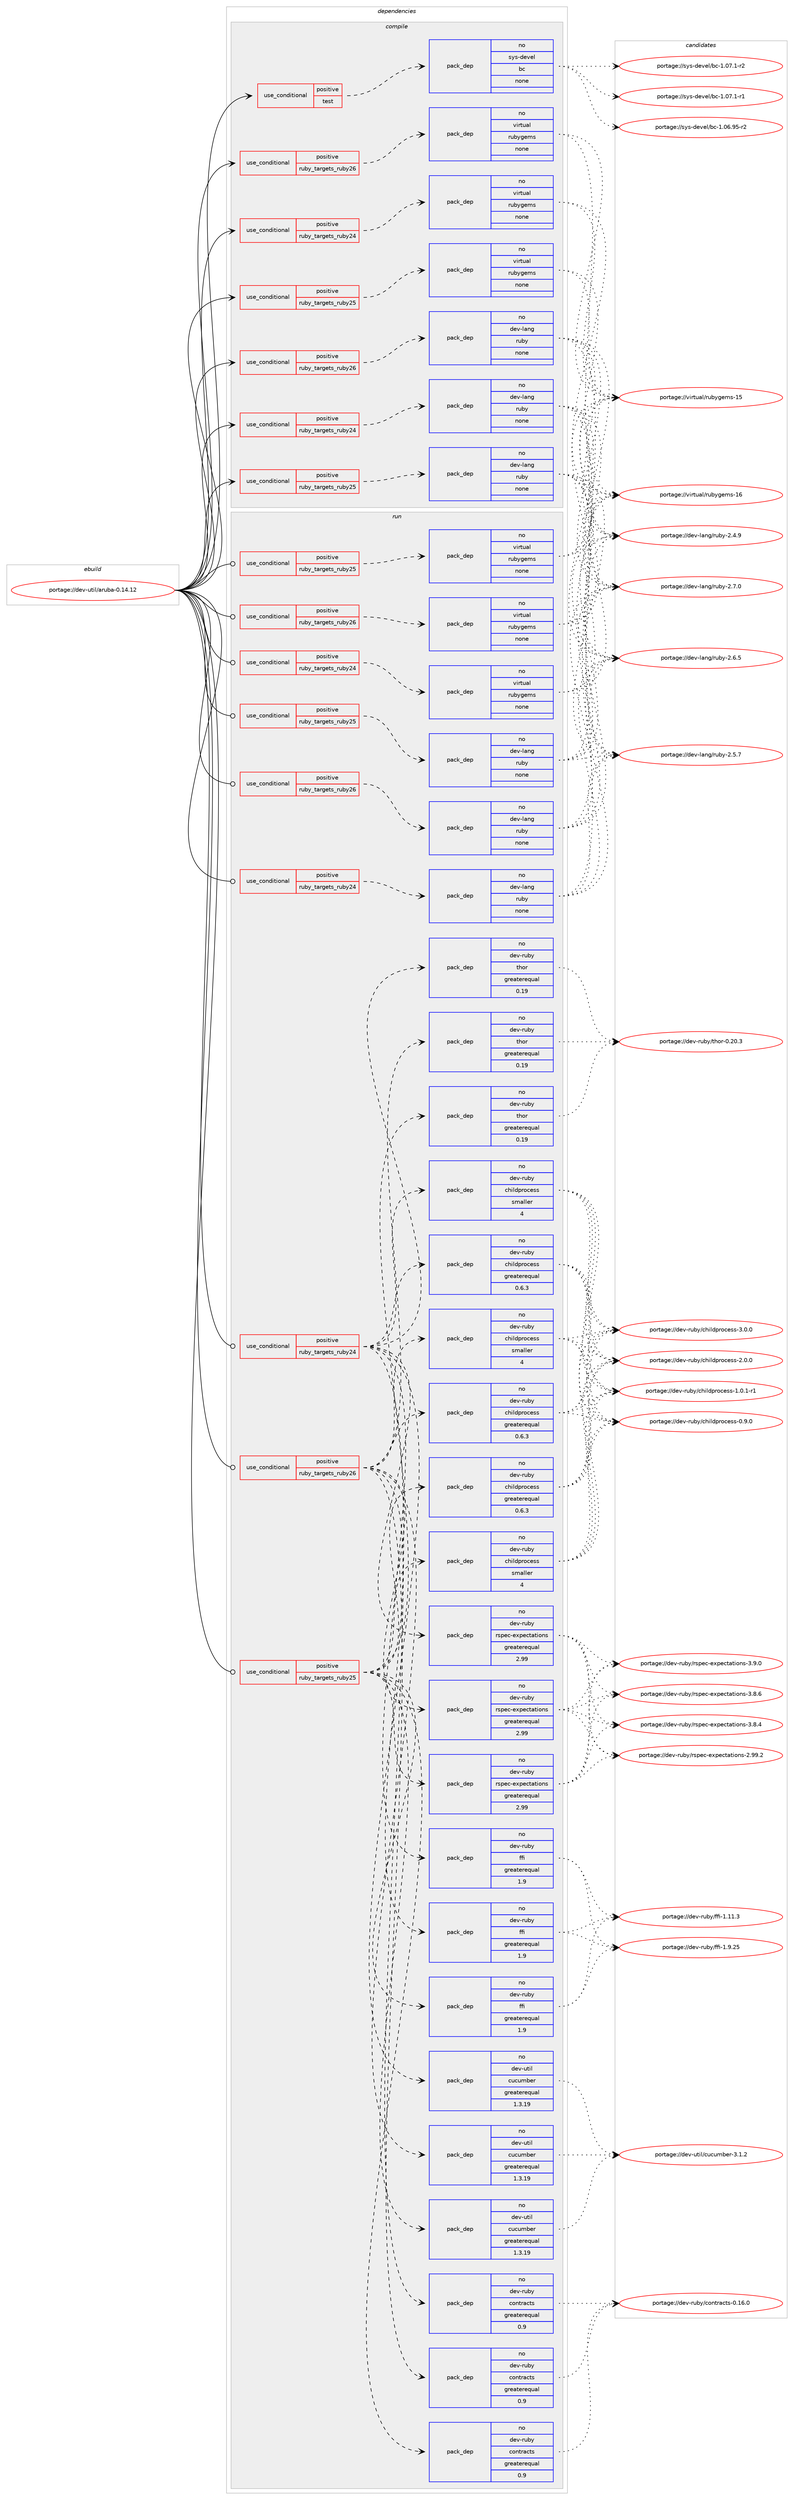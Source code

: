 digraph prolog {

# *************
# Graph options
# *************

newrank=true;
concentrate=true;
compound=true;
graph [rankdir=LR,fontname=Helvetica,fontsize=10,ranksep=1.5];#, ranksep=2.5, nodesep=0.2];
edge  [arrowhead=vee];
node  [fontname=Helvetica,fontsize=10];

# **********
# The ebuild
# **********

subgraph cluster_leftcol {
color=gray;
rank=same;
label=<<i>ebuild</i>>;
id [label="portage://dev-util/aruba-0.14.12", color=red, width=4, href="../dev-util/aruba-0.14.12.svg"];
}

# ****************
# The dependencies
# ****************

subgraph cluster_midcol {
color=gray;
label=<<i>dependencies</i>>;
subgraph cluster_compile {
fillcolor="#eeeeee";
style=filled;
label=<<i>compile</i>>;
subgraph cond63752 {
dependency306881 [label=<<TABLE BORDER="0" CELLBORDER="1" CELLSPACING="0" CELLPADDING="4"><TR><TD ROWSPAN="3" CELLPADDING="10">use_conditional</TD></TR><TR><TD>positive</TD></TR><TR><TD>ruby_targets_ruby24</TD></TR></TABLE>>, shape=none, color=red];
subgraph pack238443 {
dependency306882 [label=<<TABLE BORDER="0" CELLBORDER="1" CELLSPACING="0" CELLPADDING="4" WIDTH="220"><TR><TD ROWSPAN="6" CELLPADDING="30">pack_dep</TD></TR><TR><TD WIDTH="110">no</TD></TR><TR><TD>dev-lang</TD></TR><TR><TD>ruby</TD></TR><TR><TD>none</TD></TR><TR><TD></TD></TR></TABLE>>, shape=none, color=blue];
}
dependency306881:e -> dependency306882:w [weight=20,style="dashed",arrowhead="vee"];
}
id:e -> dependency306881:w [weight=20,style="solid",arrowhead="vee"];
subgraph cond63753 {
dependency306883 [label=<<TABLE BORDER="0" CELLBORDER="1" CELLSPACING="0" CELLPADDING="4"><TR><TD ROWSPAN="3" CELLPADDING="10">use_conditional</TD></TR><TR><TD>positive</TD></TR><TR><TD>ruby_targets_ruby24</TD></TR></TABLE>>, shape=none, color=red];
subgraph pack238444 {
dependency306884 [label=<<TABLE BORDER="0" CELLBORDER="1" CELLSPACING="0" CELLPADDING="4" WIDTH="220"><TR><TD ROWSPAN="6" CELLPADDING="30">pack_dep</TD></TR><TR><TD WIDTH="110">no</TD></TR><TR><TD>virtual</TD></TR><TR><TD>rubygems</TD></TR><TR><TD>none</TD></TR><TR><TD></TD></TR></TABLE>>, shape=none, color=blue];
}
dependency306883:e -> dependency306884:w [weight=20,style="dashed",arrowhead="vee"];
}
id:e -> dependency306883:w [weight=20,style="solid",arrowhead="vee"];
subgraph cond63754 {
dependency306885 [label=<<TABLE BORDER="0" CELLBORDER="1" CELLSPACING="0" CELLPADDING="4"><TR><TD ROWSPAN="3" CELLPADDING="10">use_conditional</TD></TR><TR><TD>positive</TD></TR><TR><TD>ruby_targets_ruby25</TD></TR></TABLE>>, shape=none, color=red];
subgraph pack238445 {
dependency306886 [label=<<TABLE BORDER="0" CELLBORDER="1" CELLSPACING="0" CELLPADDING="4" WIDTH="220"><TR><TD ROWSPAN="6" CELLPADDING="30">pack_dep</TD></TR><TR><TD WIDTH="110">no</TD></TR><TR><TD>dev-lang</TD></TR><TR><TD>ruby</TD></TR><TR><TD>none</TD></TR><TR><TD></TD></TR></TABLE>>, shape=none, color=blue];
}
dependency306885:e -> dependency306886:w [weight=20,style="dashed",arrowhead="vee"];
}
id:e -> dependency306885:w [weight=20,style="solid",arrowhead="vee"];
subgraph cond63755 {
dependency306887 [label=<<TABLE BORDER="0" CELLBORDER="1" CELLSPACING="0" CELLPADDING="4"><TR><TD ROWSPAN="3" CELLPADDING="10">use_conditional</TD></TR><TR><TD>positive</TD></TR><TR><TD>ruby_targets_ruby25</TD></TR></TABLE>>, shape=none, color=red];
subgraph pack238446 {
dependency306888 [label=<<TABLE BORDER="0" CELLBORDER="1" CELLSPACING="0" CELLPADDING="4" WIDTH="220"><TR><TD ROWSPAN="6" CELLPADDING="30">pack_dep</TD></TR><TR><TD WIDTH="110">no</TD></TR><TR><TD>virtual</TD></TR><TR><TD>rubygems</TD></TR><TR><TD>none</TD></TR><TR><TD></TD></TR></TABLE>>, shape=none, color=blue];
}
dependency306887:e -> dependency306888:w [weight=20,style="dashed",arrowhead="vee"];
}
id:e -> dependency306887:w [weight=20,style="solid",arrowhead="vee"];
subgraph cond63756 {
dependency306889 [label=<<TABLE BORDER="0" CELLBORDER="1" CELLSPACING="0" CELLPADDING="4"><TR><TD ROWSPAN="3" CELLPADDING="10">use_conditional</TD></TR><TR><TD>positive</TD></TR><TR><TD>ruby_targets_ruby26</TD></TR></TABLE>>, shape=none, color=red];
subgraph pack238447 {
dependency306890 [label=<<TABLE BORDER="0" CELLBORDER="1" CELLSPACING="0" CELLPADDING="4" WIDTH="220"><TR><TD ROWSPAN="6" CELLPADDING="30">pack_dep</TD></TR><TR><TD WIDTH="110">no</TD></TR><TR><TD>dev-lang</TD></TR><TR><TD>ruby</TD></TR><TR><TD>none</TD></TR><TR><TD></TD></TR></TABLE>>, shape=none, color=blue];
}
dependency306889:e -> dependency306890:w [weight=20,style="dashed",arrowhead="vee"];
}
id:e -> dependency306889:w [weight=20,style="solid",arrowhead="vee"];
subgraph cond63757 {
dependency306891 [label=<<TABLE BORDER="0" CELLBORDER="1" CELLSPACING="0" CELLPADDING="4"><TR><TD ROWSPAN="3" CELLPADDING="10">use_conditional</TD></TR><TR><TD>positive</TD></TR><TR><TD>ruby_targets_ruby26</TD></TR></TABLE>>, shape=none, color=red];
subgraph pack238448 {
dependency306892 [label=<<TABLE BORDER="0" CELLBORDER="1" CELLSPACING="0" CELLPADDING="4" WIDTH="220"><TR><TD ROWSPAN="6" CELLPADDING="30">pack_dep</TD></TR><TR><TD WIDTH="110">no</TD></TR><TR><TD>virtual</TD></TR><TR><TD>rubygems</TD></TR><TR><TD>none</TD></TR><TR><TD></TD></TR></TABLE>>, shape=none, color=blue];
}
dependency306891:e -> dependency306892:w [weight=20,style="dashed",arrowhead="vee"];
}
id:e -> dependency306891:w [weight=20,style="solid",arrowhead="vee"];
subgraph cond63758 {
dependency306893 [label=<<TABLE BORDER="0" CELLBORDER="1" CELLSPACING="0" CELLPADDING="4"><TR><TD ROWSPAN="3" CELLPADDING="10">use_conditional</TD></TR><TR><TD>positive</TD></TR><TR><TD>test</TD></TR></TABLE>>, shape=none, color=red];
subgraph pack238449 {
dependency306894 [label=<<TABLE BORDER="0" CELLBORDER="1" CELLSPACING="0" CELLPADDING="4" WIDTH="220"><TR><TD ROWSPAN="6" CELLPADDING="30">pack_dep</TD></TR><TR><TD WIDTH="110">no</TD></TR><TR><TD>sys-devel</TD></TR><TR><TD>bc</TD></TR><TR><TD>none</TD></TR><TR><TD></TD></TR></TABLE>>, shape=none, color=blue];
}
dependency306893:e -> dependency306894:w [weight=20,style="dashed",arrowhead="vee"];
}
id:e -> dependency306893:w [weight=20,style="solid",arrowhead="vee"];
}
subgraph cluster_compileandrun {
fillcolor="#eeeeee";
style=filled;
label=<<i>compile and run</i>>;
}
subgraph cluster_run {
fillcolor="#eeeeee";
style=filled;
label=<<i>run</i>>;
subgraph cond63759 {
dependency306895 [label=<<TABLE BORDER="0" CELLBORDER="1" CELLSPACING="0" CELLPADDING="4"><TR><TD ROWSPAN="3" CELLPADDING="10">use_conditional</TD></TR><TR><TD>positive</TD></TR><TR><TD>ruby_targets_ruby24</TD></TR></TABLE>>, shape=none, color=red];
subgraph pack238450 {
dependency306896 [label=<<TABLE BORDER="0" CELLBORDER="1" CELLSPACING="0" CELLPADDING="4" WIDTH="220"><TR><TD ROWSPAN="6" CELLPADDING="30">pack_dep</TD></TR><TR><TD WIDTH="110">no</TD></TR><TR><TD>dev-lang</TD></TR><TR><TD>ruby</TD></TR><TR><TD>none</TD></TR><TR><TD></TD></TR></TABLE>>, shape=none, color=blue];
}
dependency306895:e -> dependency306896:w [weight=20,style="dashed",arrowhead="vee"];
}
id:e -> dependency306895:w [weight=20,style="solid",arrowhead="odot"];
subgraph cond63760 {
dependency306897 [label=<<TABLE BORDER="0" CELLBORDER="1" CELLSPACING="0" CELLPADDING="4"><TR><TD ROWSPAN="3" CELLPADDING="10">use_conditional</TD></TR><TR><TD>positive</TD></TR><TR><TD>ruby_targets_ruby24</TD></TR></TABLE>>, shape=none, color=red];
subgraph pack238451 {
dependency306898 [label=<<TABLE BORDER="0" CELLBORDER="1" CELLSPACING="0" CELLPADDING="4" WIDTH="220"><TR><TD ROWSPAN="6" CELLPADDING="30">pack_dep</TD></TR><TR><TD WIDTH="110">no</TD></TR><TR><TD>dev-ruby</TD></TR><TR><TD>childprocess</TD></TR><TR><TD>greaterequal</TD></TR><TR><TD>0.6.3</TD></TR></TABLE>>, shape=none, color=blue];
}
dependency306897:e -> dependency306898:w [weight=20,style="dashed",arrowhead="vee"];
subgraph pack238452 {
dependency306899 [label=<<TABLE BORDER="0" CELLBORDER="1" CELLSPACING="0" CELLPADDING="4" WIDTH="220"><TR><TD ROWSPAN="6" CELLPADDING="30">pack_dep</TD></TR><TR><TD WIDTH="110">no</TD></TR><TR><TD>dev-ruby</TD></TR><TR><TD>childprocess</TD></TR><TR><TD>smaller</TD></TR><TR><TD>4</TD></TR></TABLE>>, shape=none, color=blue];
}
dependency306897:e -> dependency306899:w [weight=20,style="dashed",arrowhead="vee"];
subgraph pack238453 {
dependency306900 [label=<<TABLE BORDER="0" CELLBORDER="1" CELLSPACING="0" CELLPADDING="4" WIDTH="220"><TR><TD ROWSPAN="6" CELLPADDING="30">pack_dep</TD></TR><TR><TD WIDTH="110">no</TD></TR><TR><TD>dev-ruby</TD></TR><TR><TD>contracts</TD></TR><TR><TD>greaterequal</TD></TR><TR><TD>0.9</TD></TR></TABLE>>, shape=none, color=blue];
}
dependency306897:e -> dependency306900:w [weight=20,style="dashed",arrowhead="vee"];
subgraph pack238454 {
dependency306901 [label=<<TABLE BORDER="0" CELLBORDER="1" CELLSPACING="0" CELLPADDING="4" WIDTH="220"><TR><TD ROWSPAN="6" CELLPADDING="30">pack_dep</TD></TR><TR><TD WIDTH="110">no</TD></TR><TR><TD>dev-ruby</TD></TR><TR><TD>ffi</TD></TR><TR><TD>greaterequal</TD></TR><TR><TD>1.9</TD></TR></TABLE>>, shape=none, color=blue];
}
dependency306897:e -> dependency306901:w [weight=20,style="dashed",arrowhead="vee"];
subgraph pack238455 {
dependency306902 [label=<<TABLE BORDER="0" CELLBORDER="1" CELLSPACING="0" CELLPADDING="4" WIDTH="220"><TR><TD ROWSPAN="6" CELLPADDING="30">pack_dep</TD></TR><TR><TD WIDTH="110">no</TD></TR><TR><TD>dev-ruby</TD></TR><TR><TD>rspec-expectations</TD></TR><TR><TD>greaterequal</TD></TR><TR><TD>2.99</TD></TR></TABLE>>, shape=none, color=blue];
}
dependency306897:e -> dependency306902:w [weight=20,style="dashed",arrowhead="vee"];
subgraph pack238456 {
dependency306903 [label=<<TABLE BORDER="0" CELLBORDER="1" CELLSPACING="0" CELLPADDING="4" WIDTH="220"><TR><TD ROWSPAN="6" CELLPADDING="30">pack_dep</TD></TR><TR><TD WIDTH="110">no</TD></TR><TR><TD>dev-ruby</TD></TR><TR><TD>thor</TD></TR><TR><TD>greaterequal</TD></TR><TR><TD>0.19</TD></TR></TABLE>>, shape=none, color=blue];
}
dependency306897:e -> dependency306903:w [weight=20,style="dashed",arrowhead="vee"];
subgraph pack238457 {
dependency306904 [label=<<TABLE BORDER="0" CELLBORDER="1" CELLSPACING="0" CELLPADDING="4" WIDTH="220"><TR><TD ROWSPAN="6" CELLPADDING="30">pack_dep</TD></TR><TR><TD WIDTH="110">no</TD></TR><TR><TD>dev-util</TD></TR><TR><TD>cucumber</TD></TR><TR><TD>greaterequal</TD></TR><TR><TD>1.3.19</TD></TR></TABLE>>, shape=none, color=blue];
}
dependency306897:e -> dependency306904:w [weight=20,style="dashed",arrowhead="vee"];
}
id:e -> dependency306897:w [weight=20,style="solid",arrowhead="odot"];
subgraph cond63761 {
dependency306905 [label=<<TABLE BORDER="0" CELLBORDER="1" CELLSPACING="0" CELLPADDING="4"><TR><TD ROWSPAN="3" CELLPADDING="10">use_conditional</TD></TR><TR><TD>positive</TD></TR><TR><TD>ruby_targets_ruby24</TD></TR></TABLE>>, shape=none, color=red];
subgraph pack238458 {
dependency306906 [label=<<TABLE BORDER="0" CELLBORDER="1" CELLSPACING="0" CELLPADDING="4" WIDTH="220"><TR><TD ROWSPAN="6" CELLPADDING="30">pack_dep</TD></TR><TR><TD WIDTH="110">no</TD></TR><TR><TD>virtual</TD></TR><TR><TD>rubygems</TD></TR><TR><TD>none</TD></TR><TR><TD></TD></TR></TABLE>>, shape=none, color=blue];
}
dependency306905:e -> dependency306906:w [weight=20,style="dashed",arrowhead="vee"];
}
id:e -> dependency306905:w [weight=20,style="solid",arrowhead="odot"];
subgraph cond63762 {
dependency306907 [label=<<TABLE BORDER="0" CELLBORDER="1" CELLSPACING="0" CELLPADDING="4"><TR><TD ROWSPAN="3" CELLPADDING="10">use_conditional</TD></TR><TR><TD>positive</TD></TR><TR><TD>ruby_targets_ruby25</TD></TR></TABLE>>, shape=none, color=red];
subgraph pack238459 {
dependency306908 [label=<<TABLE BORDER="0" CELLBORDER="1" CELLSPACING="0" CELLPADDING="4" WIDTH="220"><TR><TD ROWSPAN="6" CELLPADDING="30">pack_dep</TD></TR><TR><TD WIDTH="110">no</TD></TR><TR><TD>dev-lang</TD></TR><TR><TD>ruby</TD></TR><TR><TD>none</TD></TR><TR><TD></TD></TR></TABLE>>, shape=none, color=blue];
}
dependency306907:e -> dependency306908:w [weight=20,style="dashed",arrowhead="vee"];
}
id:e -> dependency306907:w [weight=20,style="solid",arrowhead="odot"];
subgraph cond63763 {
dependency306909 [label=<<TABLE BORDER="0" CELLBORDER="1" CELLSPACING="0" CELLPADDING="4"><TR><TD ROWSPAN="3" CELLPADDING="10">use_conditional</TD></TR><TR><TD>positive</TD></TR><TR><TD>ruby_targets_ruby25</TD></TR></TABLE>>, shape=none, color=red];
subgraph pack238460 {
dependency306910 [label=<<TABLE BORDER="0" CELLBORDER="1" CELLSPACING="0" CELLPADDING="4" WIDTH="220"><TR><TD ROWSPAN="6" CELLPADDING="30">pack_dep</TD></TR><TR><TD WIDTH="110">no</TD></TR><TR><TD>dev-ruby</TD></TR><TR><TD>childprocess</TD></TR><TR><TD>greaterequal</TD></TR><TR><TD>0.6.3</TD></TR></TABLE>>, shape=none, color=blue];
}
dependency306909:e -> dependency306910:w [weight=20,style="dashed",arrowhead="vee"];
subgraph pack238461 {
dependency306911 [label=<<TABLE BORDER="0" CELLBORDER="1" CELLSPACING="0" CELLPADDING="4" WIDTH="220"><TR><TD ROWSPAN="6" CELLPADDING="30">pack_dep</TD></TR><TR><TD WIDTH="110">no</TD></TR><TR><TD>dev-ruby</TD></TR><TR><TD>childprocess</TD></TR><TR><TD>smaller</TD></TR><TR><TD>4</TD></TR></TABLE>>, shape=none, color=blue];
}
dependency306909:e -> dependency306911:w [weight=20,style="dashed",arrowhead="vee"];
subgraph pack238462 {
dependency306912 [label=<<TABLE BORDER="0" CELLBORDER="1" CELLSPACING="0" CELLPADDING="4" WIDTH="220"><TR><TD ROWSPAN="6" CELLPADDING="30">pack_dep</TD></TR><TR><TD WIDTH="110">no</TD></TR><TR><TD>dev-ruby</TD></TR><TR><TD>contracts</TD></TR><TR><TD>greaterequal</TD></TR><TR><TD>0.9</TD></TR></TABLE>>, shape=none, color=blue];
}
dependency306909:e -> dependency306912:w [weight=20,style="dashed",arrowhead="vee"];
subgraph pack238463 {
dependency306913 [label=<<TABLE BORDER="0" CELLBORDER="1" CELLSPACING="0" CELLPADDING="4" WIDTH="220"><TR><TD ROWSPAN="6" CELLPADDING="30">pack_dep</TD></TR><TR><TD WIDTH="110">no</TD></TR><TR><TD>dev-ruby</TD></TR><TR><TD>ffi</TD></TR><TR><TD>greaterequal</TD></TR><TR><TD>1.9</TD></TR></TABLE>>, shape=none, color=blue];
}
dependency306909:e -> dependency306913:w [weight=20,style="dashed",arrowhead="vee"];
subgraph pack238464 {
dependency306914 [label=<<TABLE BORDER="0" CELLBORDER="1" CELLSPACING="0" CELLPADDING="4" WIDTH="220"><TR><TD ROWSPAN="6" CELLPADDING="30">pack_dep</TD></TR><TR><TD WIDTH="110">no</TD></TR><TR><TD>dev-ruby</TD></TR><TR><TD>rspec-expectations</TD></TR><TR><TD>greaterequal</TD></TR><TR><TD>2.99</TD></TR></TABLE>>, shape=none, color=blue];
}
dependency306909:e -> dependency306914:w [weight=20,style="dashed",arrowhead="vee"];
subgraph pack238465 {
dependency306915 [label=<<TABLE BORDER="0" CELLBORDER="1" CELLSPACING="0" CELLPADDING="4" WIDTH="220"><TR><TD ROWSPAN="6" CELLPADDING="30">pack_dep</TD></TR><TR><TD WIDTH="110">no</TD></TR><TR><TD>dev-ruby</TD></TR><TR><TD>thor</TD></TR><TR><TD>greaterequal</TD></TR><TR><TD>0.19</TD></TR></TABLE>>, shape=none, color=blue];
}
dependency306909:e -> dependency306915:w [weight=20,style="dashed",arrowhead="vee"];
subgraph pack238466 {
dependency306916 [label=<<TABLE BORDER="0" CELLBORDER="1" CELLSPACING="0" CELLPADDING="4" WIDTH="220"><TR><TD ROWSPAN="6" CELLPADDING="30">pack_dep</TD></TR><TR><TD WIDTH="110">no</TD></TR><TR><TD>dev-util</TD></TR><TR><TD>cucumber</TD></TR><TR><TD>greaterequal</TD></TR><TR><TD>1.3.19</TD></TR></TABLE>>, shape=none, color=blue];
}
dependency306909:e -> dependency306916:w [weight=20,style="dashed",arrowhead="vee"];
}
id:e -> dependency306909:w [weight=20,style="solid",arrowhead="odot"];
subgraph cond63764 {
dependency306917 [label=<<TABLE BORDER="0" CELLBORDER="1" CELLSPACING="0" CELLPADDING="4"><TR><TD ROWSPAN="3" CELLPADDING="10">use_conditional</TD></TR><TR><TD>positive</TD></TR><TR><TD>ruby_targets_ruby25</TD></TR></TABLE>>, shape=none, color=red];
subgraph pack238467 {
dependency306918 [label=<<TABLE BORDER="0" CELLBORDER="1" CELLSPACING="0" CELLPADDING="4" WIDTH="220"><TR><TD ROWSPAN="6" CELLPADDING="30">pack_dep</TD></TR><TR><TD WIDTH="110">no</TD></TR><TR><TD>virtual</TD></TR><TR><TD>rubygems</TD></TR><TR><TD>none</TD></TR><TR><TD></TD></TR></TABLE>>, shape=none, color=blue];
}
dependency306917:e -> dependency306918:w [weight=20,style="dashed",arrowhead="vee"];
}
id:e -> dependency306917:w [weight=20,style="solid",arrowhead="odot"];
subgraph cond63765 {
dependency306919 [label=<<TABLE BORDER="0" CELLBORDER="1" CELLSPACING="0" CELLPADDING="4"><TR><TD ROWSPAN="3" CELLPADDING="10">use_conditional</TD></TR><TR><TD>positive</TD></TR><TR><TD>ruby_targets_ruby26</TD></TR></TABLE>>, shape=none, color=red];
subgraph pack238468 {
dependency306920 [label=<<TABLE BORDER="0" CELLBORDER="1" CELLSPACING="0" CELLPADDING="4" WIDTH="220"><TR><TD ROWSPAN="6" CELLPADDING="30">pack_dep</TD></TR><TR><TD WIDTH="110">no</TD></TR><TR><TD>dev-lang</TD></TR><TR><TD>ruby</TD></TR><TR><TD>none</TD></TR><TR><TD></TD></TR></TABLE>>, shape=none, color=blue];
}
dependency306919:e -> dependency306920:w [weight=20,style="dashed",arrowhead="vee"];
}
id:e -> dependency306919:w [weight=20,style="solid",arrowhead="odot"];
subgraph cond63766 {
dependency306921 [label=<<TABLE BORDER="0" CELLBORDER="1" CELLSPACING="0" CELLPADDING="4"><TR><TD ROWSPAN="3" CELLPADDING="10">use_conditional</TD></TR><TR><TD>positive</TD></TR><TR><TD>ruby_targets_ruby26</TD></TR></TABLE>>, shape=none, color=red];
subgraph pack238469 {
dependency306922 [label=<<TABLE BORDER="0" CELLBORDER="1" CELLSPACING="0" CELLPADDING="4" WIDTH="220"><TR><TD ROWSPAN="6" CELLPADDING="30">pack_dep</TD></TR><TR><TD WIDTH="110">no</TD></TR><TR><TD>dev-ruby</TD></TR><TR><TD>childprocess</TD></TR><TR><TD>greaterequal</TD></TR><TR><TD>0.6.3</TD></TR></TABLE>>, shape=none, color=blue];
}
dependency306921:e -> dependency306922:w [weight=20,style="dashed",arrowhead="vee"];
subgraph pack238470 {
dependency306923 [label=<<TABLE BORDER="0" CELLBORDER="1" CELLSPACING="0" CELLPADDING="4" WIDTH="220"><TR><TD ROWSPAN="6" CELLPADDING="30">pack_dep</TD></TR><TR><TD WIDTH="110">no</TD></TR><TR><TD>dev-ruby</TD></TR><TR><TD>childprocess</TD></TR><TR><TD>smaller</TD></TR><TR><TD>4</TD></TR></TABLE>>, shape=none, color=blue];
}
dependency306921:e -> dependency306923:w [weight=20,style="dashed",arrowhead="vee"];
subgraph pack238471 {
dependency306924 [label=<<TABLE BORDER="0" CELLBORDER="1" CELLSPACING="0" CELLPADDING="4" WIDTH="220"><TR><TD ROWSPAN="6" CELLPADDING="30">pack_dep</TD></TR><TR><TD WIDTH="110">no</TD></TR><TR><TD>dev-ruby</TD></TR><TR><TD>contracts</TD></TR><TR><TD>greaterequal</TD></TR><TR><TD>0.9</TD></TR></TABLE>>, shape=none, color=blue];
}
dependency306921:e -> dependency306924:w [weight=20,style="dashed",arrowhead="vee"];
subgraph pack238472 {
dependency306925 [label=<<TABLE BORDER="0" CELLBORDER="1" CELLSPACING="0" CELLPADDING="4" WIDTH="220"><TR><TD ROWSPAN="6" CELLPADDING="30">pack_dep</TD></TR><TR><TD WIDTH="110">no</TD></TR><TR><TD>dev-ruby</TD></TR><TR><TD>ffi</TD></TR><TR><TD>greaterequal</TD></TR><TR><TD>1.9</TD></TR></TABLE>>, shape=none, color=blue];
}
dependency306921:e -> dependency306925:w [weight=20,style="dashed",arrowhead="vee"];
subgraph pack238473 {
dependency306926 [label=<<TABLE BORDER="0" CELLBORDER="1" CELLSPACING="0" CELLPADDING="4" WIDTH="220"><TR><TD ROWSPAN="6" CELLPADDING="30">pack_dep</TD></TR><TR><TD WIDTH="110">no</TD></TR><TR><TD>dev-ruby</TD></TR><TR><TD>rspec-expectations</TD></TR><TR><TD>greaterequal</TD></TR><TR><TD>2.99</TD></TR></TABLE>>, shape=none, color=blue];
}
dependency306921:e -> dependency306926:w [weight=20,style="dashed",arrowhead="vee"];
subgraph pack238474 {
dependency306927 [label=<<TABLE BORDER="0" CELLBORDER="1" CELLSPACING="0" CELLPADDING="4" WIDTH="220"><TR><TD ROWSPAN="6" CELLPADDING="30">pack_dep</TD></TR><TR><TD WIDTH="110">no</TD></TR><TR><TD>dev-ruby</TD></TR><TR><TD>thor</TD></TR><TR><TD>greaterequal</TD></TR><TR><TD>0.19</TD></TR></TABLE>>, shape=none, color=blue];
}
dependency306921:e -> dependency306927:w [weight=20,style="dashed",arrowhead="vee"];
subgraph pack238475 {
dependency306928 [label=<<TABLE BORDER="0" CELLBORDER="1" CELLSPACING="0" CELLPADDING="4" WIDTH="220"><TR><TD ROWSPAN="6" CELLPADDING="30">pack_dep</TD></TR><TR><TD WIDTH="110">no</TD></TR><TR><TD>dev-util</TD></TR><TR><TD>cucumber</TD></TR><TR><TD>greaterequal</TD></TR><TR><TD>1.3.19</TD></TR></TABLE>>, shape=none, color=blue];
}
dependency306921:e -> dependency306928:w [weight=20,style="dashed",arrowhead="vee"];
}
id:e -> dependency306921:w [weight=20,style="solid",arrowhead="odot"];
subgraph cond63767 {
dependency306929 [label=<<TABLE BORDER="0" CELLBORDER="1" CELLSPACING="0" CELLPADDING="4"><TR><TD ROWSPAN="3" CELLPADDING="10">use_conditional</TD></TR><TR><TD>positive</TD></TR><TR><TD>ruby_targets_ruby26</TD></TR></TABLE>>, shape=none, color=red];
subgraph pack238476 {
dependency306930 [label=<<TABLE BORDER="0" CELLBORDER="1" CELLSPACING="0" CELLPADDING="4" WIDTH="220"><TR><TD ROWSPAN="6" CELLPADDING="30">pack_dep</TD></TR><TR><TD WIDTH="110">no</TD></TR><TR><TD>virtual</TD></TR><TR><TD>rubygems</TD></TR><TR><TD>none</TD></TR><TR><TD></TD></TR></TABLE>>, shape=none, color=blue];
}
dependency306929:e -> dependency306930:w [weight=20,style="dashed",arrowhead="vee"];
}
id:e -> dependency306929:w [weight=20,style="solid",arrowhead="odot"];
}
}

# **************
# The candidates
# **************

subgraph cluster_choices {
rank=same;
color=gray;
label=<<i>candidates</i>>;

subgraph choice238443 {
color=black;
nodesep=1;
choice10010111845108971101034711411798121455046554648 [label="portage://dev-lang/ruby-2.7.0", color=red, width=4,href="../dev-lang/ruby-2.7.0.svg"];
choice10010111845108971101034711411798121455046544653 [label="portage://dev-lang/ruby-2.6.5", color=red, width=4,href="../dev-lang/ruby-2.6.5.svg"];
choice10010111845108971101034711411798121455046534655 [label="portage://dev-lang/ruby-2.5.7", color=red, width=4,href="../dev-lang/ruby-2.5.7.svg"];
choice10010111845108971101034711411798121455046524657 [label="portage://dev-lang/ruby-2.4.9", color=red, width=4,href="../dev-lang/ruby-2.4.9.svg"];
dependency306882:e -> choice10010111845108971101034711411798121455046554648:w [style=dotted,weight="100"];
dependency306882:e -> choice10010111845108971101034711411798121455046544653:w [style=dotted,weight="100"];
dependency306882:e -> choice10010111845108971101034711411798121455046534655:w [style=dotted,weight="100"];
dependency306882:e -> choice10010111845108971101034711411798121455046524657:w [style=dotted,weight="100"];
}
subgraph choice238444 {
color=black;
nodesep=1;
choice118105114116117971084711411798121103101109115454954 [label="portage://virtual/rubygems-16", color=red, width=4,href="../virtual/rubygems-16.svg"];
choice118105114116117971084711411798121103101109115454953 [label="portage://virtual/rubygems-15", color=red, width=4,href="../virtual/rubygems-15.svg"];
dependency306884:e -> choice118105114116117971084711411798121103101109115454954:w [style=dotted,weight="100"];
dependency306884:e -> choice118105114116117971084711411798121103101109115454953:w [style=dotted,weight="100"];
}
subgraph choice238445 {
color=black;
nodesep=1;
choice10010111845108971101034711411798121455046554648 [label="portage://dev-lang/ruby-2.7.0", color=red, width=4,href="../dev-lang/ruby-2.7.0.svg"];
choice10010111845108971101034711411798121455046544653 [label="portage://dev-lang/ruby-2.6.5", color=red, width=4,href="../dev-lang/ruby-2.6.5.svg"];
choice10010111845108971101034711411798121455046534655 [label="portage://dev-lang/ruby-2.5.7", color=red, width=4,href="../dev-lang/ruby-2.5.7.svg"];
choice10010111845108971101034711411798121455046524657 [label="portage://dev-lang/ruby-2.4.9", color=red, width=4,href="../dev-lang/ruby-2.4.9.svg"];
dependency306886:e -> choice10010111845108971101034711411798121455046554648:w [style=dotted,weight="100"];
dependency306886:e -> choice10010111845108971101034711411798121455046544653:w [style=dotted,weight="100"];
dependency306886:e -> choice10010111845108971101034711411798121455046534655:w [style=dotted,weight="100"];
dependency306886:e -> choice10010111845108971101034711411798121455046524657:w [style=dotted,weight="100"];
}
subgraph choice238446 {
color=black;
nodesep=1;
choice118105114116117971084711411798121103101109115454954 [label="portage://virtual/rubygems-16", color=red, width=4,href="../virtual/rubygems-16.svg"];
choice118105114116117971084711411798121103101109115454953 [label="portage://virtual/rubygems-15", color=red, width=4,href="../virtual/rubygems-15.svg"];
dependency306888:e -> choice118105114116117971084711411798121103101109115454954:w [style=dotted,weight="100"];
dependency306888:e -> choice118105114116117971084711411798121103101109115454953:w [style=dotted,weight="100"];
}
subgraph choice238447 {
color=black;
nodesep=1;
choice10010111845108971101034711411798121455046554648 [label="portage://dev-lang/ruby-2.7.0", color=red, width=4,href="../dev-lang/ruby-2.7.0.svg"];
choice10010111845108971101034711411798121455046544653 [label="portage://dev-lang/ruby-2.6.5", color=red, width=4,href="../dev-lang/ruby-2.6.5.svg"];
choice10010111845108971101034711411798121455046534655 [label="portage://dev-lang/ruby-2.5.7", color=red, width=4,href="../dev-lang/ruby-2.5.7.svg"];
choice10010111845108971101034711411798121455046524657 [label="portage://dev-lang/ruby-2.4.9", color=red, width=4,href="../dev-lang/ruby-2.4.9.svg"];
dependency306890:e -> choice10010111845108971101034711411798121455046554648:w [style=dotted,weight="100"];
dependency306890:e -> choice10010111845108971101034711411798121455046544653:w [style=dotted,weight="100"];
dependency306890:e -> choice10010111845108971101034711411798121455046534655:w [style=dotted,weight="100"];
dependency306890:e -> choice10010111845108971101034711411798121455046524657:w [style=dotted,weight="100"];
}
subgraph choice238448 {
color=black;
nodesep=1;
choice118105114116117971084711411798121103101109115454954 [label="portage://virtual/rubygems-16", color=red, width=4,href="../virtual/rubygems-16.svg"];
choice118105114116117971084711411798121103101109115454953 [label="portage://virtual/rubygems-15", color=red, width=4,href="../virtual/rubygems-15.svg"];
dependency306892:e -> choice118105114116117971084711411798121103101109115454954:w [style=dotted,weight="100"];
dependency306892:e -> choice118105114116117971084711411798121103101109115454953:w [style=dotted,weight="100"];
}
subgraph choice238449 {
color=black;
nodesep=1;
choice11512111545100101118101108479899454946485546494511450 [label="portage://sys-devel/bc-1.07.1-r2", color=red, width=4,href="../sys-devel/bc-1.07.1-r2.svg"];
choice11512111545100101118101108479899454946485546494511449 [label="portage://sys-devel/bc-1.07.1-r1", color=red, width=4,href="../sys-devel/bc-1.07.1-r1.svg"];
choice1151211154510010111810110847989945494648544657534511450 [label="portage://sys-devel/bc-1.06.95-r2", color=red, width=4,href="../sys-devel/bc-1.06.95-r2.svg"];
dependency306894:e -> choice11512111545100101118101108479899454946485546494511450:w [style=dotted,weight="100"];
dependency306894:e -> choice11512111545100101118101108479899454946485546494511449:w [style=dotted,weight="100"];
dependency306894:e -> choice1151211154510010111810110847989945494648544657534511450:w [style=dotted,weight="100"];
}
subgraph choice238450 {
color=black;
nodesep=1;
choice10010111845108971101034711411798121455046554648 [label="portage://dev-lang/ruby-2.7.0", color=red, width=4,href="../dev-lang/ruby-2.7.0.svg"];
choice10010111845108971101034711411798121455046544653 [label="portage://dev-lang/ruby-2.6.5", color=red, width=4,href="../dev-lang/ruby-2.6.5.svg"];
choice10010111845108971101034711411798121455046534655 [label="portage://dev-lang/ruby-2.5.7", color=red, width=4,href="../dev-lang/ruby-2.5.7.svg"];
choice10010111845108971101034711411798121455046524657 [label="portage://dev-lang/ruby-2.4.9", color=red, width=4,href="../dev-lang/ruby-2.4.9.svg"];
dependency306896:e -> choice10010111845108971101034711411798121455046554648:w [style=dotted,weight="100"];
dependency306896:e -> choice10010111845108971101034711411798121455046544653:w [style=dotted,weight="100"];
dependency306896:e -> choice10010111845108971101034711411798121455046534655:w [style=dotted,weight="100"];
dependency306896:e -> choice10010111845108971101034711411798121455046524657:w [style=dotted,weight="100"];
}
subgraph choice238451 {
color=black;
nodesep=1;
choice1001011184511411798121479910410510810011211411199101115115455146484648 [label="portage://dev-ruby/childprocess-3.0.0", color=red, width=4,href="../dev-ruby/childprocess-3.0.0.svg"];
choice1001011184511411798121479910410510810011211411199101115115455046484648 [label="portage://dev-ruby/childprocess-2.0.0", color=red, width=4,href="../dev-ruby/childprocess-2.0.0.svg"];
choice10010111845114117981214799104105108100112114111991011151154549464846494511449 [label="portage://dev-ruby/childprocess-1.0.1-r1", color=red, width=4,href="../dev-ruby/childprocess-1.0.1-r1.svg"];
choice1001011184511411798121479910410510810011211411199101115115454846574648 [label="portage://dev-ruby/childprocess-0.9.0", color=red, width=4,href="../dev-ruby/childprocess-0.9.0.svg"];
dependency306898:e -> choice1001011184511411798121479910410510810011211411199101115115455146484648:w [style=dotted,weight="100"];
dependency306898:e -> choice1001011184511411798121479910410510810011211411199101115115455046484648:w [style=dotted,weight="100"];
dependency306898:e -> choice10010111845114117981214799104105108100112114111991011151154549464846494511449:w [style=dotted,weight="100"];
dependency306898:e -> choice1001011184511411798121479910410510810011211411199101115115454846574648:w [style=dotted,weight="100"];
}
subgraph choice238452 {
color=black;
nodesep=1;
choice1001011184511411798121479910410510810011211411199101115115455146484648 [label="portage://dev-ruby/childprocess-3.0.0", color=red, width=4,href="../dev-ruby/childprocess-3.0.0.svg"];
choice1001011184511411798121479910410510810011211411199101115115455046484648 [label="portage://dev-ruby/childprocess-2.0.0", color=red, width=4,href="../dev-ruby/childprocess-2.0.0.svg"];
choice10010111845114117981214799104105108100112114111991011151154549464846494511449 [label="portage://dev-ruby/childprocess-1.0.1-r1", color=red, width=4,href="../dev-ruby/childprocess-1.0.1-r1.svg"];
choice1001011184511411798121479910410510810011211411199101115115454846574648 [label="portage://dev-ruby/childprocess-0.9.0", color=red, width=4,href="../dev-ruby/childprocess-0.9.0.svg"];
dependency306899:e -> choice1001011184511411798121479910410510810011211411199101115115455146484648:w [style=dotted,weight="100"];
dependency306899:e -> choice1001011184511411798121479910410510810011211411199101115115455046484648:w [style=dotted,weight="100"];
dependency306899:e -> choice10010111845114117981214799104105108100112114111991011151154549464846494511449:w [style=dotted,weight="100"];
dependency306899:e -> choice1001011184511411798121479910410510810011211411199101115115454846574648:w [style=dotted,weight="100"];
}
subgraph choice238453 {
color=black;
nodesep=1;
choice10010111845114117981214799111110116114979911611545484649544648 [label="portage://dev-ruby/contracts-0.16.0", color=red, width=4,href="../dev-ruby/contracts-0.16.0.svg"];
dependency306900:e -> choice10010111845114117981214799111110116114979911611545484649544648:w [style=dotted,weight="100"];
}
subgraph choice238454 {
color=black;
nodesep=1;
choice10010111845114117981214710210210545494657465053 [label="portage://dev-ruby/ffi-1.9.25", color=red, width=4,href="../dev-ruby/ffi-1.9.25.svg"];
choice10010111845114117981214710210210545494649494651 [label="portage://dev-ruby/ffi-1.11.3", color=red, width=4,href="../dev-ruby/ffi-1.11.3.svg"];
dependency306901:e -> choice10010111845114117981214710210210545494657465053:w [style=dotted,weight="100"];
dependency306901:e -> choice10010111845114117981214710210210545494649494651:w [style=dotted,weight="100"];
}
subgraph choice238455 {
color=black;
nodesep=1;
choice10010111845114117981214711411511210199451011201121019911697116105111110115455146574648 [label="portage://dev-ruby/rspec-expectations-3.9.0", color=red, width=4,href="../dev-ruby/rspec-expectations-3.9.0.svg"];
choice10010111845114117981214711411511210199451011201121019911697116105111110115455146564654 [label="portage://dev-ruby/rspec-expectations-3.8.6", color=red, width=4,href="../dev-ruby/rspec-expectations-3.8.6.svg"];
choice10010111845114117981214711411511210199451011201121019911697116105111110115455146564652 [label="portage://dev-ruby/rspec-expectations-3.8.4", color=red, width=4,href="../dev-ruby/rspec-expectations-3.8.4.svg"];
choice1001011184511411798121471141151121019945101120112101991169711610511111011545504657574650 [label="portage://dev-ruby/rspec-expectations-2.99.2", color=red, width=4,href="../dev-ruby/rspec-expectations-2.99.2.svg"];
dependency306902:e -> choice10010111845114117981214711411511210199451011201121019911697116105111110115455146574648:w [style=dotted,weight="100"];
dependency306902:e -> choice10010111845114117981214711411511210199451011201121019911697116105111110115455146564654:w [style=dotted,weight="100"];
dependency306902:e -> choice10010111845114117981214711411511210199451011201121019911697116105111110115455146564652:w [style=dotted,weight="100"];
dependency306902:e -> choice1001011184511411798121471141151121019945101120112101991169711610511111011545504657574650:w [style=dotted,weight="100"];
}
subgraph choice238456 {
color=black;
nodesep=1;
choice10010111845114117981214711610411111445484650484651 [label="portage://dev-ruby/thor-0.20.3", color=red, width=4,href="../dev-ruby/thor-0.20.3.svg"];
dependency306903:e -> choice10010111845114117981214711610411111445484650484651:w [style=dotted,weight="100"];
}
subgraph choice238457 {
color=black;
nodesep=1;
choice1001011184511711610510847991179911710998101114455146494650 [label="portage://dev-util/cucumber-3.1.2", color=red, width=4,href="../dev-util/cucumber-3.1.2.svg"];
dependency306904:e -> choice1001011184511711610510847991179911710998101114455146494650:w [style=dotted,weight="100"];
}
subgraph choice238458 {
color=black;
nodesep=1;
choice118105114116117971084711411798121103101109115454954 [label="portage://virtual/rubygems-16", color=red, width=4,href="../virtual/rubygems-16.svg"];
choice118105114116117971084711411798121103101109115454953 [label="portage://virtual/rubygems-15", color=red, width=4,href="../virtual/rubygems-15.svg"];
dependency306906:e -> choice118105114116117971084711411798121103101109115454954:w [style=dotted,weight="100"];
dependency306906:e -> choice118105114116117971084711411798121103101109115454953:w [style=dotted,weight="100"];
}
subgraph choice238459 {
color=black;
nodesep=1;
choice10010111845108971101034711411798121455046554648 [label="portage://dev-lang/ruby-2.7.0", color=red, width=4,href="../dev-lang/ruby-2.7.0.svg"];
choice10010111845108971101034711411798121455046544653 [label="portage://dev-lang/ruby-2.6.5", color=red, width=4,href="../dev-lang/ruby-2.6.5.svg"];
choice10010111845108971101034711411798121455046534655 [label="portage://dev-lang/ruby-2.5.7", color=red, width=4,href="../dev-lang/ruby-2.5.7.svg"];
choice10010111845108971101034711411798121455046524657 [label="portage://dev-lang/ruby-2.4.9", color=red, width=4,href="../dev-lang/ruby-2.4.9.svg"];
dependency306908:e -> choice10010111845108971101034711411798121455046554648:w [style=dotted,weight="100"];
dependency306908:e -> choice10010111845108971101034711411798121455046544653:w [style=dotted,weight="100"];
dependency306908:e -> choice10010111845108971101034711411798121455046534655:w [style=dotted,weight="100"];
dependency306908:e -> choice10010111845108971101034711411798121455046524657:w [style=dotted,weight="100"];
}
subgraph choice238460 {
color=black;
nodesep=1;
choice1001011184511411798121479910410510810011211411199101115115455146484648 [label="portage://dev-ruby/childprocess-3.0.0", color=red, width=4,href="../dev-ruby/childprocess-3.0.0.svg"];
choice1001011184511411798121479910410510810011211411199101115115455046484648 [label="portage://dev-ruby/childprocess-2.0.0", color=red, width=4,href="../dev-ruby/childprocess-2.0.0.svg"];
choice10010111845114117981214799104105108100112114111991011151154549464846494511449 [label="portage://dev-ruby/childprocess-1.0.1-r1", color=red, width=4,href="../dev-ruby/childprocess-1.0.1-r1.svg"];
choice1001011184511411798121479910410510810011211411199101115115454846574648 [label="portage://dev-ruby/childprocess-0.9.0", color=red, width=4,href="../dev-ruby/childprocess-0.9.0.svg"];
dependency306910:e -> choice1001011184511411798121479910410510810011211411199101115115455146484648:w [style=dotted,weight="100"];
dependency306910:e -> choice1001011184511411798121479910410510810011211411199101115115455046484648:w [style=dotted,weight="100"];
dependency306910:e -> choice10010111845114117981214799104105108100112114111991011151154549464846494511449:w [style=dotted,weight="100"];
dependency306910:e -> choice1001011184511411798121479910410510810011211411199101115115454846574648:w [style=dotted,weight="100"];
}
subgraph choice238461 {
color=black;
nodesep=1;
choice1001011184511411798121479910410510810011211411199101115115455146484648 [label="portage://dev-ruby/childprocess-3.0.0", color=red, width=4,href="../dev-ruby/childprocess-3.0.0.svg"];
choice1001011184511411798121479910410510810011211411199101115115455046484648 [label="portage://dev-ruby/childprocess-2.0.0", color=red, width=4,href="../dev-ruby/childprocess-2.0.0.svg"];
choice10010111845114117981214799104105108100112114111991011151154549464846494511449 [label="portage://dev-ruby/childprocess-1.0.1-r1", color=red, width=4,href="../dev-ruby/childprocess-1.0.1-r1.svg"];
choice1001011184511411798121479910410510810011211411199101115115454846574648 [label="portage://dev-ruby/childprocess-0.9.0", color=red, width=4,href="../dev-ruby/childprocess-0.9.0.svg"];
dependency306911:e -> choice1001011184511411798121479910410510810011211411199101115115455146484648:w [style=dotted,weight="100"];
dependency306911:e -> choice1001011184511411798121479910410510810011211411199101115115455046484648:w [style=dotted,weight="100"];
dependency306911:e -> choice10010111845114117981214799104105108100112114111991011151154549464846494511449:w [style=dotted,weight="100"];
dependency306911:e -> choice1001011184511411798121479910410510810011211411199101115115454846574648:w [style=dotted,weight="100"];
}
subgraph choice238462 {
color=black;
nodesep=1;
choice10010111845114117981214799111110116114979911611545484649544648 [label="portage://dev-ruby/contracts-0.16.0", color=red, width=4,href="../dev-ruby/contracts-0.16.0.svg"];
dependency306912:e -> choice10010111845114117981214799111110116114979911611545484649544648:w [style=dotted,weight="100"];
}
subgraph choice238463 {
color=black;
nodesep=1;
choice10010111845114117981214710210210545494657465053 [label="portage://dev-ruby/ffi-1.9.25", color=red, width=4,href="../dev-ruby/ffi-1.9.25.svg"];
choice10010111845114117981214710210210545494649494651 [label="portage://dev-ruby/ffi-1.11.3", color=red, width=4,href="../dev-ruby/ffi-1.11.3.svg"];
dependency306913:e -> choice10010111845114117981214710210210545494657465053:w [style=dotted,weight="100"];
dependency306913:e -> choice10010111845114117981214710210210545494649494651:w [style=dotted,weight="100"];
}
subgraph choice238464 {
color=black;
nodesep=1;
choice10010111845114117981214711411511210199451011201121019911697116105111110115455146574648 [label="portage://dev-ruby/rspec-expectations-3.9.0", color=red, width=4,href="../dev-ruby/rspec-expectations-3.9.0.svg"];
choice10010111845114117981214711411511210199451011201121019911697116105111110115455146564654 [label="portage://dev-ruby/rspec-expectations-3.8.6", color=red, width=4,href="../dev-ruby/rspec-expectations-3.8.6.svg"];
choice10010111845114117981214711411511210199451011201121019911697116105111110115455146564652 [label="portage://dev-ruby/rspec-expectations-3.8.4", color=red, width=4,href="../dev-ruby/rspec-expectations-3.8.4.svg"];
choice1001011184511411798121471141151121019945101120112101991169711610511111011545504657574650 [label="portage://dev-ruby/rspec-expectations-2.99.2", color=red, width=4,href="../dev-ruby/rspec-expectations-2.99.2.svg"];
dependency306914:e -> choice10010111845114117981214711411511210199451011201121019911697116105111110115455146574648:w [style=dotted,weight="100"];
dependency306914:e -> choice10010111845114117981214711411511210199451011201121019911697116105111110115455146564654:w [style=dotted,weight="100"];
dependency306914:e -> choice10010111845114117981214711411511210199451011201121019911697116105111110115455146564652:w [style=dotted,weight="100"];
dependency306914:e -> choice1001011184511411798121471141151121019945101120112101991169711610511111011545504657574650:w [style=dotted,weight="100"];
}
subgraph choice238465 {
color=black;
nodesep=1;
choice10010111845114117981214711610411111445484650484651 [label="portage://dev-ruby/thor-0.20.3", color=red, width=4,href="../dev-ruby/thor-0.20.3.svg"];
dependency306915:e -> choice10010111845114117981214711610411111445484650484651:w [style=dotted,weight="100"];
}
subgraph choice238466 {
color=black;
nodesep=1;
choice1001011184511711610510847991179911710998101114455146494650 [label="portage://dev-util/cucumber-3.1.2", color=red, width=4,href="../dev-util/cucumber-3.1.2.svg"];
dependency306916:e -> choice1001011184511711610510847991179911710998101114455146494650:w [style=dotted,weight="100"];
}
subgraph choice238467 {
color=black;
nodesep=1;
choice118105114116117971084711411798121103101109115454954 [label="portage://virtual/rubygems-16", color=red, width=4,href="../virtual/rubygems-16.svg"];
choice118105114116117971084711411798121103101109115454953 [label="portage://virtual/rubygems-15", color=red, width=4,href="../virtual/rubygems-15.svg"];
dependency306918:e -> choice118105114116117971084711411798121103101109115454954:w [style=dotted,weight="100"];
dependency306918:e -> choice118105114116117971084711411798121103101109115454953:w [style=dotted,weight="100"];
}
subgraph choice238468 {
color=black;
nodesep=1;
choice10010111845108971101034711411798121455046554648 [label="portage://dev-lang/ruby-2.7.0", color=red, width=4,href="../dev-lang/ruby-2.7.0.svg"];
choice10010111845108971101034711411798121455046544653 [label="portage://dev-lang/ruby-2.6.5", color=red, width=4,href="../dev-lang/ruby-2.6.5.svg"];
choice10010111845108971101034711411798121455046534655 [label="portage://dev-lang/ruby-2.5.7", color=red, width=4,href="../dev-lang/ruby-2.5.7.svg"];
choice10010111845108971101034711411798121455046524657 [label="portage://dev-lang/ruby-2.4.9", color=red, width=4,href="../dev-lang/ruby-2.4.9.svg"];
dependency306920:e -> choice10010111845108971101034711411798121455046554648:w [style=dotted,weight="100"];
dependency306920:e -> choice10010111845108971101034711411798121455046544653:w [style=dotted,weight="100"];
dependency306920:e -> choice10010111845108971101034711411798121455046534655:w [style=dotted,weight="100"];
dependency306920:e -> choice10010111845108971101034711411798121455046524657:w [style=dotted,weight="100"];
}
subgraph choice238469 {
color=black;
nodesep=1;
choice1001011184511411798121479910410510810011211411199101115115455146484648 [label="portage://dev-ruby/childprocess-3.0.0", color=red, width=4,href="../dev-ruby/childprocess-3.0.0.svg"];
choice1001011184511411798121479910410510810011211411199101115115455046484648 [label="portage://dev-ruby/childprocess-2.0.0", color=red, width=4,href="../dev-ruby/childprocess-2.0.0.svg"];
choice10010111845114117981214799104105108100112114111991011151154549464846494511449 [label="portage://dev-ruby/childprocess-1.0.1-r1", color=red, width=4,href="../dev-ruby/childprocess-1.0.1-r1.svg"];
choice1001011184511411798121479910410510810011211411199101115115454846574648 [label="portage://dev-ruby/childprocess-0.9.0", color=red, width=4,href="../dev-ruby/childprocess-0.9.0.svg"];
dependency306922:e -> choice1001011184511411798121479910410510810011211411199101115115455146484648:w [style=dotted,weight="100"];
dependency306922:e -> choice1001011184511411798121479910410510810011211411199101115115455046484648:w [style=dotted,weight="100"];
dependency306922:e -> choice10010111845114117981214799104105108100112114111991011151154549464846494511449:w [style=dotted,weight="100"];
dependency306922:e -> choice1001011184511411798121479910410510810011211411199101115115454846574648:w [style=dotted,weight="100"];
}
subgraph choice238470 {
color=black;
nodesep=1;
choice1001011184511411798121479910410510810011211411199101115115455146484648 [label="portage://dev-ruby/childprocess-3.0.0", color=red, width=4,href="../dev-ruby/childprocess-3.0.0.svg"];
choice1001011184511411798121479910410510810011211411199101115115455046484648 [label="portage://dev-ruby/childprocess-2.0.0", color=red, width=4,href="../dev-ruby/childprocess-2.0.0.svg"];
choice10010111845114117981214799104105108100112114111991011151154549464846494511449 [label="portage://dev-ruby/childprocess-1.0.1-r1", color=red, width=4,href="../dev-ruby/childprocess-1.0.1-r1.svg"];
choice1001011184511411798121479910410510810011211411199101115115454846574648 [label="portage://dev-ruby/childprocess-0.9.0", color=red, width=4,href="../dev-ruby/childprocess-0.9.0.svg"];
dependency306923:e -> choice1001011184511411798121479910410510810011211411199101115115455146484648:w [style=dotted,weight="100"];
dependency306923:e -> choice1001011184511411798121479910410510810011211411199101115115455046484648:w [style=dotted,weight="100"];
dependency306923:e -> choice10010111845114117981214799104105108100112114111991011151154549464846494511449:w [style=dotted,weight="100"];
dependency306923:e -> choice1001011184511411798121479910410510810011211411199101115115454846574648:w [style=dotted,weight="100"];
}
subgraph choice238471 {
color=black;
nodesep=1;
choice10010111845114117981214799111110116114979911611545484649544648 [label="portage://dev-ruby/contracts-0.16.0", color=red, width=4,href="../dev-ruby/contracts-0.16.0.svg"];
dependency306924:e -> choice10010111845114117981214799111110116114979911611545484649544648:w [style=dotted,weight="100"];
}
subgraph choice238472 {
color=black;
nodesep=1;
choice10010111845114117981214710210210545494657465053 [label="portage://dev-ruby/ffi-1.9.25", color=red, width=4,href="../dev-ruby/ffi-1.9.25.svg"];
choice10010111845114117981214710210210545494649494651 [label="portage://dev-ruby/ffi-1.11.3", color=red, width=4,href="../dev-ruby/ffi-1.11.3.svg"];
dependency306925:e -> choice10010111845114117981214710210210545494657465053:w [style=dotted,weight="100"];
dependency306925:e -> choice10010111845114117981214710210210545494649494651:w [style=dotted,weight="100"];
}
subgraph choice238473 {
color=black;
nodesep=1;
choice10010111845114117981214711411511210199451011201121019911697116105111110115455146574648 [label="portage://dev-ruby/rspec-expectations-3.9.0", color=red, width=4,href="../dev-ruby/rspec-expectations-3.9.0.svg"];
choice10010111845114117981214711411511210199451011201121019911697116105111110115455146564654 [label="portage://dev-ruby/rspec-expectations-3.8.6", color=red, width=4,href="../dev-ruby/rspec-expectations-3.8.6.svg"];
choice10010111845114117981214711411511210199451011201121019911697116105111110115455146564652 [label="portage://dev-ruby/rspec-expectations-3.8.4", color=red, width=4,href="../dev-ruby/rspec-expectations-3.8.4.svg"];
choice1001011184511411798121471141151121019945101120112101991169711610511111011545504657574650 [label="portage://dev-ruby/rspec-expectations-2.99.2", color=red, width=4,href="../dev-ruby/rspec-expectations-2.99.2.svg"];
dependency306926:e -> choice10010111845114117981214711411511210199451011201121019911697116105111110115455146574648:w [style=dotted,weight="100"];
dependency306926:e -> choice10010111845114117981214711411511210199451011201121019911697116105111110115455146564654:w [style=dotted,weight="100"];
dependency306926:e -> choice10010111845114117981214711411511210199451011201121019911697116105111110115455146564652:w [style=dotted,weight="100"];
dependency306926:e -> choice1001011184511411798121471141151121019945101120112101991169711610511111011545504657574650:w [style=dotted,weight="100"];
}
subgraph choice238474 {
color=black;
nodesep=1;
choice10010111845114117981214711610411111445484650484651 [label="portage://dev-ruby/thor-0.20.3", color=red, width=4,href="../dev-ruby/thor-0.20.3.svg"];
dependency306927:e -> choice10010111845114117981214711610411111445484650484651:w [style=dotted,weight="100"];
}
subgraph choice238475 {
color=black;
nodesep=1;
choice1001011184511711610510847991179911710998101114455146494650 [label="portage://dev-util/cucumber-3.1.2", color=red, width=4,href="../dev-util/cucumber-3.1.2.svg"];
dependency306928:e -> choice1001011184511711610510847991179911710998101114455146494650:w [style=dotted,weight="100"];
}
subgraph choice238476 {
color=black;
nodesep=1;
choice118105114116117971084711411798121103101109115454954 [label="portage://virtual/rubygems-16", color=red, width=4,href="../virtual/rubygems-16.svg"];
choice118105114116117971084711411798121103101109115454953 [label="portage://virtual/rubygems-15", color=red, width=4,href="../virtual/rubygems-15.svg"];
dependency306930:e -> choice118105114116117971084711411798121103101109115454954:w [style=dotted,weight="100"];
dependency306930:e -> choice118105114116117971084711411798121103101109115454953:w [style=dotted,weight="100"];
}
}

}
